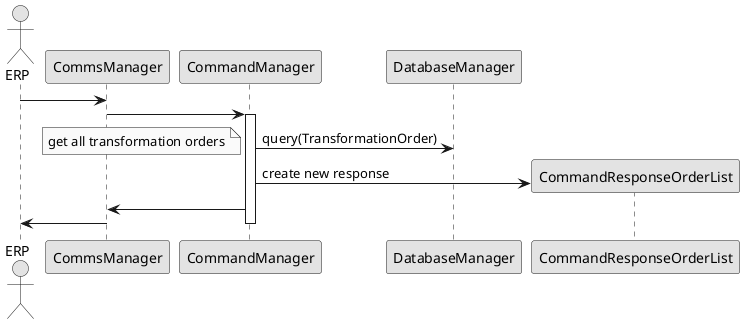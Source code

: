@startuml
skinparam linetype ortho
skinparam Monochrome true
skinparam classAttributeIconSize 0

actor ERP as ERP

ERP -> CommsManager
CommsManager -> CommandManager

activate CommandManager

    CommandManager -> DatabaseManager : query(TransformationOrder)
    note left: get all transformation orders

    create CommandResponseOrderList
    CommandManager -> CommandResponseOrderList : create new response

    CommandManager -> CommsManager
    CommsManager -> ERP

deactivate CommandManager

@enduml